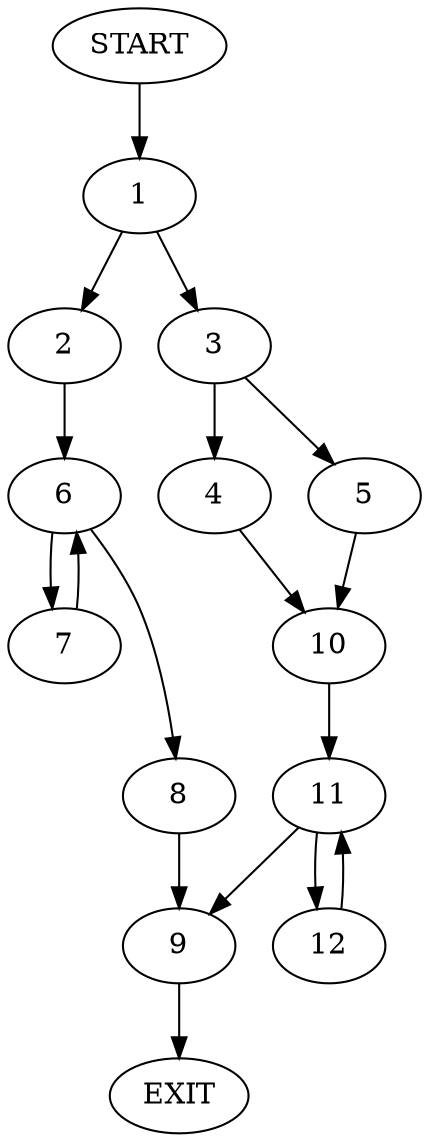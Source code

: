 digraph {
0 [label="START"]
13 [label="EXIT"]
0 -> 1
1 -> 2
1 -> 3
3 -> 4
3 -> 5
2 -> 6
6 -> 7
6 -> 8
8 -> 9
7 -> 6
9 -> 13
5 -> 10
4 -> 10
10 -> 11
11 -> 12
11 -> 9
12 -> 11
}
